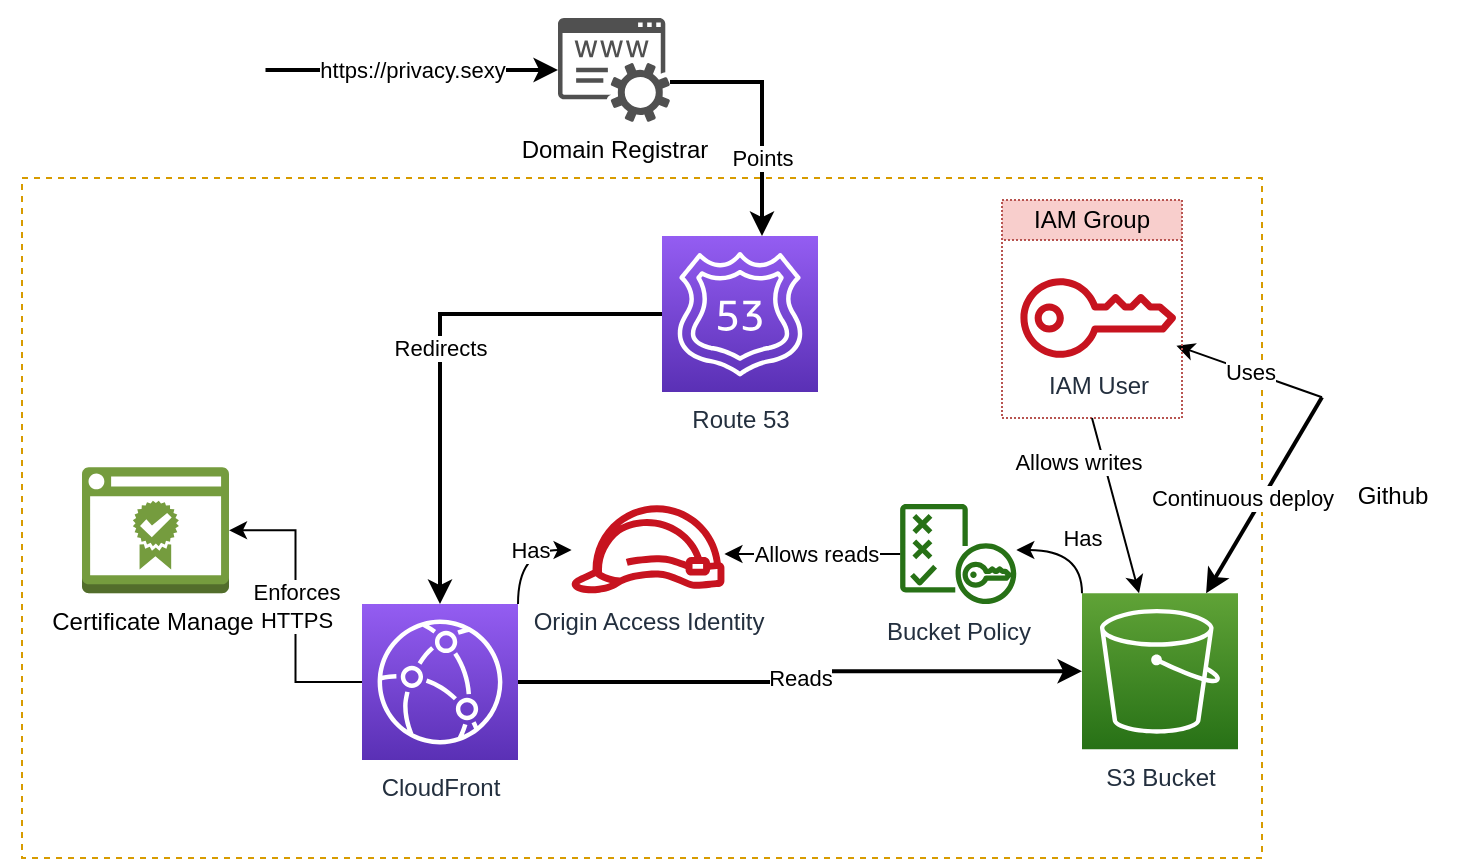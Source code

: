 <mxfile version="12.4.3" type="device" pages="1"><diagram id="pFg2tUHn5hOZkmQyf_J4" name="Page-1"><mxGraphModel dx="993" dy="890" grid="1" gridSize="10" guides="1" tooltips="1" connect="1" arrows="1" fold="1" page="1" pageScale="1" pageWidth="850" pageHeight="1100" math="0" shadow="0"><root><mxCell id="0"/><mxCell id="1" parent="0"/><mxCell id="TBTBZRhZx9FcSNRRuVh5-5" value="Domain Registrar" style="pointerEvents=1;shadow=0;dashed=0;html=1;strokeColor=none;fillColor=#505050;labelPosition=center;verticalLabelPosition=bottom;verticalAlign=top;outlineConnect=0;align=center;shape=mxgraph.office.services.registrar_service;" parent="1" vertex="1"><mxGeometry x="278" y="310" width="56" height="52" as="geometry"/></mxCell><mxCell id="TBTBZRhZx9FcSNRRuVh5-12" value="" style="rounded=0;whiteSpace=wrap;html=1;dashed=1;fillColor=none;strokeColor=#d79b00;" parent="1" vertex="1"><mxGeometry x="10" y="390" width="620" height="340" as="geometry"/></mxCell><mxCell id="TBTBZRhZx9FcSNRRuVh5-13" value="" style="shape=image;html=1;verticalAlign=top;verticalLabelPosition=bottom;labelBackgroundColor=#ffffff;imageAspect=0;aspect=fixed;image=https://cdn2.iconfinder.com/data/icons/amazon-aws-stencils/100/Non-Service_Specific_copy__AWS_Cloud-128.png" parent="1" vertex="1"><mxGeometry x="-0.31" y="362" width="69" height="69" as="geometry"/></mxCell><mxCell id="qxkdnRvk95S5deRxKpxQ-2" value="CloudFront" style="outlineConnect=0;fontColor=#232F3E;gradientColor=#945DF2;gradientDirection=north;fillColor=#5A30B5;strokeColor=#ffffff;dashed=0;verticalLabelPosition=bottom;verticalAlign=top;align=center;html=1;fontSize=12;fontStyle=0;aspect=fixed;shape=mxgraph.aws4.resourceIcon;resIcon=mxgraph.aws4.cloudfront;" parent="1" vertex="1"><mxGeometry x="180" y="603" width="78" height="78" as="geometry"/></mxCell><mxCell id="qxkdnRvk95S5deRxKpxQ-3" value="S3 Bucket" style="outlineConnect=0;fontColor=#232F3E;gradientColor=#60A337;gradientDirection=north;fillColor=#277116;strokeColor=#ffffff;dashed=0;verticalLabelPosition=bottom;verticalAlign=top;align=center;html=1;fontSize=12;fontStyle=0;aspect=fixed;shape=mxgraph.aws4.resourceIcon;resIcon=mxgraph.aws4.s3;" parent="1" vertex="1"><mxGeometry x="540" y="597.64" width="78" height="78" as="geometry"/></mxCell><mxCell id="qxkdnRvk95S5deRxKpxQ-5" value="Bucket Policy" style="outlineConnect=0;fontColor=#232F3E;gradientColor=none;fillColor=#277116;strokeColor=none;dashed=0;verticalLabelPosition=bottom;verticalAlign=top;align=center;html=1;fontSize=12;fontStyle=0;aspect=fixed;pointerEvents=1;shape=mxgraph.aws4.policy;" parent="1" vertex="1"><mxGeometry x="449" y="553" width="58.21" height="50" as="geometry"/></mxCell><mxCell id="qxkdnRvk95S5deRxKpxQ-6" value="Route 53" style="outlineConnect=0;fontColor=#232F3E;gradientColor=#945DF2;gradientDirection=north;fillColor=#5A30B5;strokeColor=#ffffff;dashed=0;verticalLabelPosition=bottom;verticalAlign=top;align=center;html=1;fontSize=12;fontStyle=0;aspect=fixed;shape=mxgraph.aws4.resourceIcon;resIcon=mxgraph.aws4.route_53;" parent="1" vertex="1"><mxGeometry x="330" y="419" width="78" height="78" as="geometry"/></mxCell><mxCell id="qxkdnRvk95S5deRxKpxQ-7" value="Certificate Manager" style="outlineConnect=0;dashed=0;verticalLabelPosition=bottom;verticalAlign=top;align=center;html=1;shape=mxgraph.aws3.certificate_manager_2;fillColor=#759C3E;gradientColor=none;" parent="1" vertex="1"><mxGeometry x="40" y="534.64" width="73.5" height="63" as="geometry"/></mxCell><mxCell id="qxkdnRvk95S5deRxKpxQ-8" value="Enforces&lt;br&gt;HTTPS" style="edgeStyle=orthogonalEdgeStyle;rounded=0;orthogonalLoop=1;jettySize=auto;html=1;entryX=1;entryY=0.5;entryDx=0;entryDy=0;entryPerimeter=0;" parent="1" source="qxkdnRvk95S5deRxKpxQ-2" target="qxkdnRvk95S5deRxKpxQ-7" edge="1"><mxGeometry relative="1" as="geometry"><mxPoint x="168" y="569.571" as="sourcePoint"/><mxPoint x="242.126" y="569.571" as="targetPoint"/></mxGeometry></mxCell><mxCell id="qxkdnRvk95S5deRxKpxQ-15" value="Redirects" style="edgeStyle=orthogonalEdgeStyle;rounded=0;orthogonalLoop=1;jettySize=auto;html=1;strokeWidth=2;" parent="1" source="qxkdnRvk95S5deRxKpxQ-6" target="qxkdnRvk95S5deRxKpxQ-2" edge="1"><mxGeometry relative="1" as="geometry"><mxPoint x="288.0" y="575" as="sourcePoint"/><mxPoint x="362.126" y="575" as="targetPoint"/></mxGeometry></mxCell><mxCell id="qxkdnRvk95S5deRxKpxQ-22" value="" style="shape=image;html=1;verticalAlign=top;verticalLabelPosition=bottom;labelBackgroundColor=#ffffff;imageAspect=0;aspect=fixed;image=https://cdn2.iconfinder.com/data/icons/new-year-resolutions/64/resolutions-09-128.png" parent="1" vertex="1"><mxGeometry x="61.75" y="301" width="70" height="70" as="geometry"/></mxCell><mxCell id="qxkdnRvk95S5deRxKpxQ-23" value="https://privacy.sexy" style="edgeStyle=orthogonalEdgeStyle;rounded=0;orthogonalLoop=1;jettySize=auto;html=1;strokeWidth=2;" parent="1" source="qxkdnRvk95S5deRxKpxQ-22" target="TBTBZRhZx9FcSNRRuVh5-5" edge="1"><mxGeometry relative="1" as="geometry"><mxPoint x="389" y="449.571" as="sourcePoint"/><mxPoint x="390" y="290" as="targetPoint"/></mxGeometry></mxCell><mxCell id="qxkdnRvk95S5deRxKpxQ-24" value="Points" style="edgeStyle=orthogonalEdgeStyle;rounded=0;orthogonalLoop=1;jettySize=auto;html=1;strokeWidth=2;" parent="1" source="TBTBZRhZx9FcSNRRuVh5-5" target="qxkdnRvk95S5deRxKpxQ-6" edge="1"><mxGeometry x="0.363" relative="1" as="geometry"><mxPoint x="311" y="449.571" as="sourcePoint"/><mxPoint x="248.857" y="536" as="targetPoint"/><Array as="points"><mxPoint x="380" y="342"/></Array><mxPoint as="offset"/></mxGeometry></mxCell><mxCell id="qxkdnRvk95S5deRxKpxQ-28" value="Continuous deploy" style="rounded=0;orthogonalLoop=1;jettySize=auto;html=1;exitX=0;exitY=0.5;exitDx=0;exitDy=0;strokeWidth=2;" parent="1" source="qxkdnRvk95S5deRxKpxQ-25" target="qxkdnRvk95S5deRxKpxQ-3" edge="1"><mxGeometry x="0.119" y="-9" relative="1" as="geometry"><mxPoint as="offset"/></mxGeometry></mxCell><mxCell id="qxkdnRvk95S5deRxKpxQ-25" value="Github" style="shape=image;html=1;verticalAlign=top;verticalLabelPosition=bottom;labelBackgroundColor=#ffffff;imageAspect=0;aspect=fixed;image=https://cdn0.iconfinder.com/data/icons/octicons/1024/mark-github-128.png" parent="1" vertex="1"><mxGeometry x="660" y="464.64" width="70" height="70" as="geometry"/></mxCell><mxCell id="vp77EVEys67yOVNRs09f-1" value="Origin Access Identity" style="outlineConnect=0;fontColor=#232F3E;gradientColor=none;fillColor=#C7131F;strokeColor=none;dashed=0;verticalLabelPosition=bottom;verticalAlign=top;align=center;html=1;fontSize=12;fontStyle=0;aspect=fixed;pointerEvents=1;shape=mxgraph.aws4.role;" vertex="1" parent="1"><mxGeometry x="284" y="553.64" width="78" height="44" as="geometry"/></mxCell><mxCell id="vp77EVEys67yOVNRs09f-2" value="Has" style="edgeStyle=orthogonalEdgeStyle;orthogonalLoop=1;jettySize=auto;html=1;shadow=0;comic=0;strokeColor=#000000;curved=1;" edge="1" parent="1" source="qxkdnRvk95S5deRxKpxQ-2" target="vp77EVEys67yOVNRs09f-1"><mxGeometry x="0.514" y="8" relative="1" as="geometry"><mxPoint x="278" y="582" as="sourcePoint"/><mxPoint x="340.143" y="637" as="targetPoint"/><Array as="points"><mxPoint x="258" y="576"/></Array><mxPoint x="-8" y="8" as="offset"/></mxGeometry></mxCell><mxCell id="vp77EVEys67yOVNRs09f-4" value="Allows reads" style="edgeStyle=orthogonalEdgeStyle;rounded=0;orthogonalLoop=1;jettySize=auto;html=1;" edge="1" parent="1" source="qxkdnRvk95S5deRxKpxQ-5" target="vp77EVEys67yOVNRs09f-1"><mxGeometry x="-0.039" relative="1" as="geometry"><mxPoint x="559.874" y="639.143" as="sourcePoint"/><mxPoint x="631" y="605.14" as="targetPoint"/><Array as="points"><mxPoint x="478" y="588"/></Array><mxPoint as="offset"/></mxGeometry></mxCell><mxCell id="vp77EVEys67yOVNRs09f-6" value="Has" style="edgeStyle=orthogonalEdgeStyle;orthogonalLoop=1;jettySize=auto;html=1;curved=1;" edge="1" parent="1" source="qxkdnRvk95S5deRxKpxQ-3" target="qxkdnRvk95S5deRxKpxQ-5"><mxGeometry x="-0.214" y="6" relative="1" as="geometry"><mxPoint x="530" y="579" as="sourcePoint"/><mxPoint x="519" y="630" as="targetPoint"/><Array as="points"><mxPoint x="540" y="576"/></Array><mxPoint y="-12" as="offset"/></mxGeometry></mxCell><mxCell id="vp77EVEys67yOVNRs09f-7" value="Reads" style="edgeStyle=orthogonalEdgeStyle;rounded=0;orthogonalLoop=1;jettySize=auto;html=1;strokeWidth=2;" edge="1" parent="1" source="qxkdnRvk95S5deRxKpxQ-2" target="qxkdnRvk95S5deRxKpxQ-3"><mxGeometry relative="1" as="geometry"><mxPoint x="288" y="575" as="sourcePoint"/><mxPoint x="350.143" y="630" as="targetPoint"/></mxGeometry></mxCell><mxCell id="vp77EVEys67yOVNRs09f-16" value="Uses" style="rounded=0;orthogonalLoop=1;jettySize=auto;html=1;exitX=0;exitY=0.5;exitDx=0;exitDy=0;" edge="1" parent="1" source="qxkdnRvk95S5deRxKpxQ-25" target="vp77EVEys67yOVNRs09f-26"><mxGeometry relative="1" as="geometry"><mxPoint x="660" y="495" as="sourcePoint"/><mxPoint x="545.5" y="463.216" as="targetPoint"/></mxGeometry></mxCell><mxCell id="vp77EVEys67yOVNRs09f-23" value="" style="rounded=0;whiteSpace=wrap;html=1;dashed=1;dashPattern=1 1;fillColor=none;strokeColor=#b85450;" vertex="1" parent="1"><mxGeometry x="500" y="401" width="90" height="109" as="geometry"/></mxCell><mxCell id="vp77EVEys67yOVNRs09f-25" value="Allows writes" style="rounded=0;orthogonalLoop=1;jettySize=auto;html=1;exitX=0.5;exitY=1;exitDx=0;exitDy=0;" edge="1" parent="1" source="vp77EVEys67yOVNRs09f-23" target="qxkdnRvk95S5deRxKpxQ-3"><mxGeometry x="-0.568" y="-12" relative="1" as="geometry"><mxPoint x="470.143" y="563" as="sourcePoint"/><mxPoint x="537.21" y="470.048" as="targetPoint"/><mxPoint as="offset"/></mxGeometry></mxCell><mxCell id="vp77EVEys67yOVNRs09f-26" value="IAM User" style="outlineConnect=0;fontColor=#232F3E;gradientColor=none;fillColor=#C7131F;strokeColor=none;dashed=0;verticalLabelPosition=bottom;verticalAlign=top;align=center;html=1;fontSize=12;fontStyle=0;aspect=fixed;pointerEvents=1;shape=mxgraph.aws4.addon;dashPattern=1 1;" vertex="1" parent="1"><mxGeometry x="509.21" y="440" width="78" height="40" as="geometry"/></mxCell><mxCell id="vp77EVEys67yOVNRs09f-27" style="edgeStyle=none;comic=0;orthogonalLoop=1;jettySize=auto;html=1;exitX=0.5;exitY=0;exitDx=0;exitDy=0;shadow=0;strokeColor=#000000;strokeWidth=2;" edge="1" parent="1" source="vp77EVEys67yOVNRs09f-23" target="vp77EVEys67yOVNRs09f-23"><mxGeometry relative="1" as="geometry"/></mxCell><mxCell id="vp77EVEys67yOVNRs09f-30" value="IAM Group" style="text;html=1;strokeColor=#b85450;fillColor=#f8cecc;align=center;verticalAlign=middle;whiteSpace=wrap;rounded=0;dashed=1;dashPattern=1 1;" vertex="1" parent="1"><mxGeometry x="500" y="401" width="90" height="20" as="geometry"/></mxCell></root></mxGraphModel></diagram></mxfile>